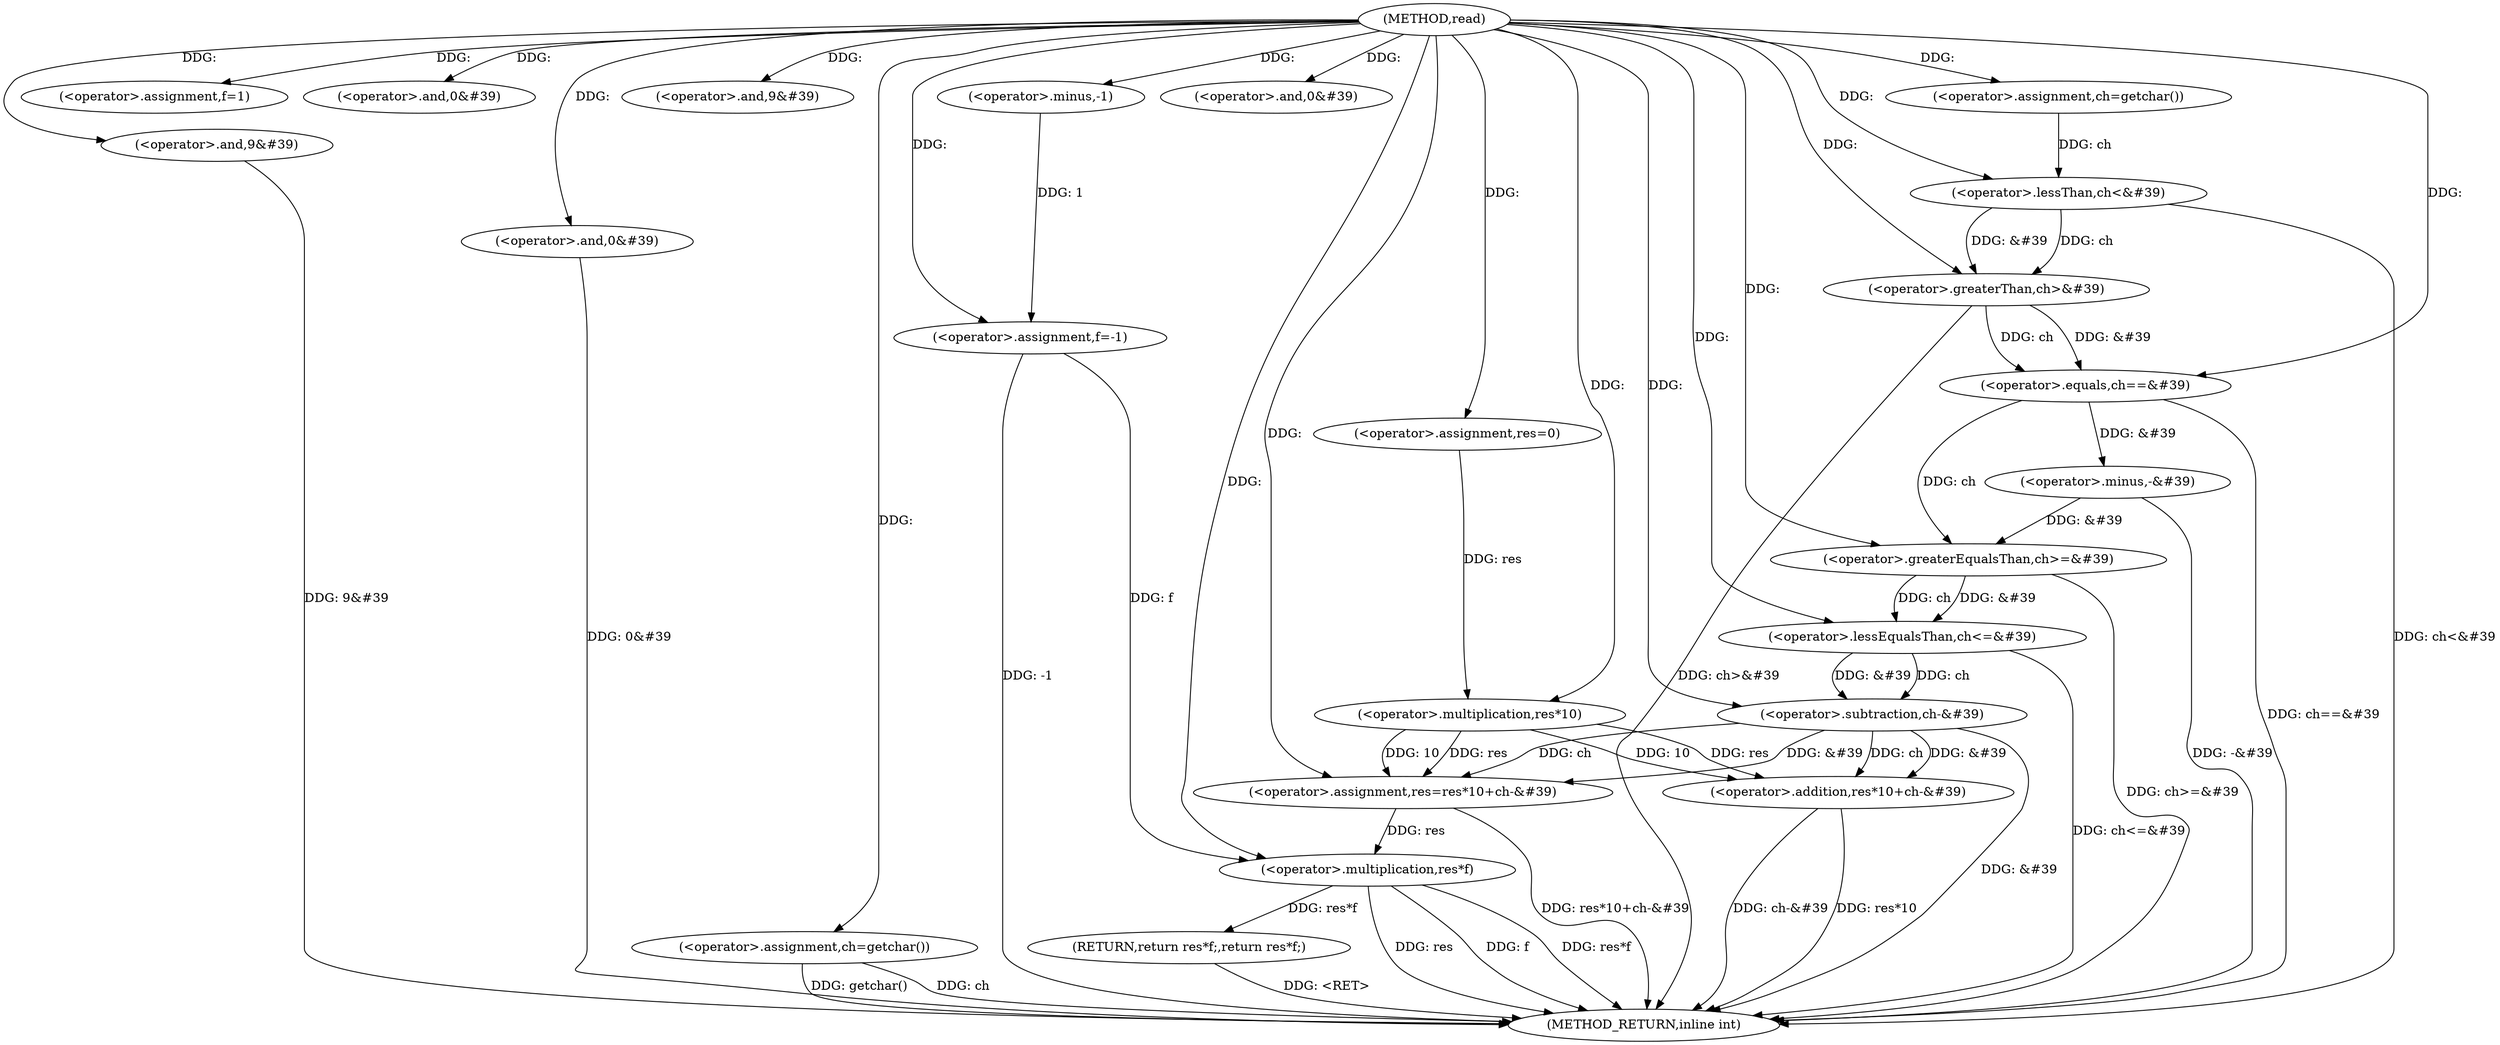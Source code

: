 digraph "read" {  
"1000103" [label = "(METHOD,read)" ]
"1000177" [label = "(METHOD_RETURN,inline int)" ]
"1000106" [label = "(<operator>.assignment,res=0)" ]
"1000110" [label = "(<operator>.assignment,f=1)" ]
"1000122" [label = "(<operator>.and,0&#39)" ]
"1000125" [label = "(<operator>.greaterThan,ch>&#39)" ]
"1000129" [label = "(<operator>.and,9&#39)" ]
"1000132" [label = "(<operator>.equals,ch==&#39)" ]
"1000136" [label = "(<operator>.minus,-&#39)" ]
"1000139" [label = "(<operator>.assignment,f=-1)" ]
"1000143" [label = "(<operator>.greaterEqualsThan,ch>=&#39)" ]
"1000147" [label = "(<operator>.and,0&#39)" ]
"1000150" [label = "(<operator>.lessEqualsThan,ch<=&#39)" ]
"1000154" [label = "(<operator>.and,9&#39)" ]
"1000157" [label = "(<operator>.assignment,res=res*10+ch-&#39)" ]
"1000167" [label = "(<operator>.and,0&#39)" ]
"1000170" [label = "(<operator>.assignment,ch=getchar())" ]
"1000173" [label = "(RETURN,return res*f;,return res*f;)" ]
"1000115" [label = "(<operator>.assignment,ch=getchar())" ]
"1000118" [label = "(<operator>.lessThan,ch<&#39)" ]
"1000174" [label = "(<operator>.multiplication,res*f)" ]
"1000141" [label = "(<operator>.minus,-1)" ]
"1000159" [label = "(<operator>.addition,res*10+ch-&#39)" ]
"1000160" [label = "(<operator>.multiplication,res*10)" ]
"1000163" [label = "(<operator>.subtraction,ch-&#39)" ]
  "1000173" -> "1000177"  [ label = "DDG: <RET>"] 
  "1000118" -> "1000177"  [ label = "DDG: ch<&#39"] 
  "1000125" -> "1000177"  [ label = "DDG: ch>&#39"] 
  "1000132" -> "1000177"  [ label = "DDG: ch==&#39"] 
  "1000136" -> "1000177"  [ label = "DDG: -&#39"] 
  "1000139" -> "1000177"  [ label = "DDG: -1"] 
  "1000143" -> "1000177"  [ label = "DDG: ch>=&#39"] 
  "1000150" -> "1000177"  [ label = "DDG: ch<=&#39"] 
  "1000154" -> "1000177"  [ label = "DDG: 9&#39"] 
  "1000159" -> "1000177"  [ label = "DDG: res*10"] 
  "1000163" -> "1000177"  [ label = "DDG: &#39"] 
  "1000159" -> "1000177"  [ label = "DDG: ch-&#39"] 
  "1000157" -> "1000177"  [ label = "DDG: res*10+ch-&#39"] 
  "1000167" -> "1000177"  [ label = "DDG: 0&#39"] 
  "1000170" -> "1000177"  [ label = "DDG: ch"] 
  "1000170" -> "1000177"  [ label = "DDG: getchar()"] 
  "1000174" -> "1000177"  [ label = "DDG: res"] 
  "1000174" -> "1000177"  [ label = "DDG: f"] 
  "1000174" -> "1000177"  [ label = "DDG: res*f"] 
  "1000103" -> "1000106"  [ label = "DDG: "] 
  "1000103" -> "1000110"  [ label = "DDG: "] 
  "1000141" -> "1000139"  [ label = "DDG: 1"] 
  "1000163" -> "1000157"  [ label = "DDG: ch"] 
  "1000163" -> "1000157"  [ label = "DDG: &#39"] 
  "1000160" -> "1000157"  [ label = "DDG: 10"] 
  "1000160" -> "1000157"  [ label = "DDG: res"] 
  "1000103" -> "1000170"  [ label = "DDG: "] 
  "1000174" -> "1000173"  [ label = "DDG: res*f"] 
  "1000103" -> "1000115"  [ label = "DDG: "] 
  "1000103" -> "1000122"  [ label = "DDG: "] 
  "1000118" -> "1000125"  [ label = "DDG: ch"] 
  "1000103" -> "1000125"  [ label = "DDG: "] 
  "1000118" -> "1000125"  [ label = "DDG: &#39"] 
  "1000103" -> "1000129"  [ label = "DDG: "] 
  "1000125" -> "1000132"  [ label = "DDG: ch"] 
  "1000103" -> "1000132"  [ label = "DDG: "] 
  "1000125" -> "1000132"  [ label = "DDG: &#39"] 
  "1000132" -> "1000136"  [ label = "DDG: &#39"] 
  "1000103" -> "1000139"  [ label = "DDG: "] 
  "1000132" -> "1000143"  [ label = "DDG: ch"] 
  "1000103" -> "1000143"  [ label = "DDG: "] 
  "1000136" -> "1000143"  [ label = "DDG: &#39"] 
  "1000103" -> "1000147"  [ label = "DDG: "] 
  "1000143" -> "1000150"  [ label = "DDG: ch"] 
  "1000103" -> "1000150"  [ label = "DDG: "] 
  "1000143" -> "1000150"  [ label = "DDG: &#39"] 
  "1000103" -> "1000154"  [ label = "DDG: "] 
  "1000103" -> "1000157"  [ label = "DDG: "] 
  "1000103" -> "1000167"  [ label = "DDG: "] 
  "1000115" -> "1000118"  [ label = "DDG: ch"] 
  "1000103" -> "1000118"  [ label = "DDG: "] 
  "1000103" -> "1000141"  [ label = "DDG: "] 
  "1000160" -> "1000159"  [ label = "DDG: 10"] 
  "1000160" -> "1000159"  [ label = "DDG: res"] 
  "1000163" -> "1000159"  [ label = "DDG: ch"] 
  "1000163" -> "1000159"  [ label = "DDG: &#39"] 
  "1000157" -> "1000174"  [ label = "DDG: res"] 
  "1000103" -> "1000174"  [ label = "DDG: "] 
  "1000139" -> "1000174"  [ label = "DDG: f"] 
  "1000106" -> "1000160"  [ label = "DDG: res"] 
  "1000103" -> "1000160"  [ label = "DDG: "] 
  "1000150" -> "1000163"  [ label = "DDG: ch"] 
  "1000103" -> "1000163"  [ label = "DDG: "] 
  "1000150" -> "1000163"  [ label = "DDG: &#39"] 
}
